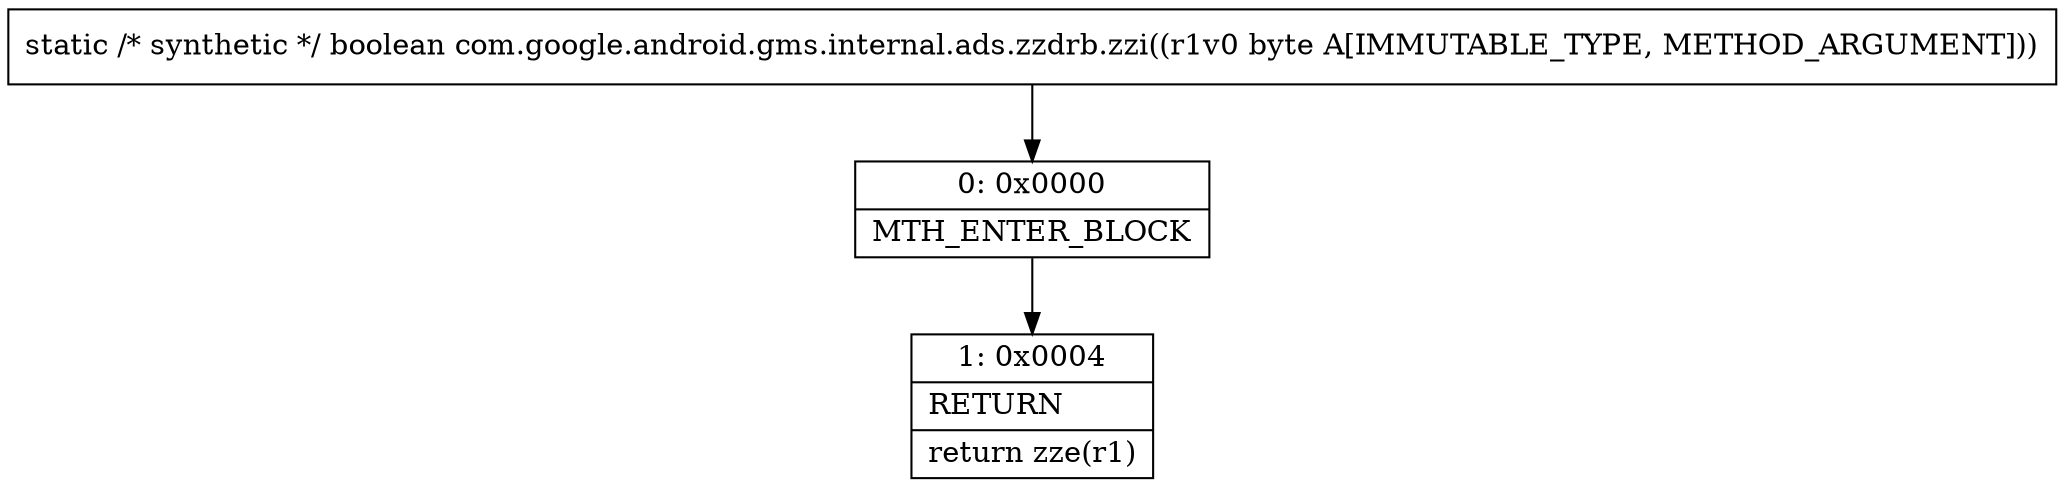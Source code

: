 digraph "CFG forcom.google.android.gms.internal.ads.zzdrb.zzi(B)Z" {
Node_0 [shape=record,label="{0\:\ 0x0000|MTH_ENTER_BLOCK\l}"];
Node_1 [shape=record,label="{1\:\ 0x0004|RETURN\l|return zze(r1)\l}"];
MethodNode[shape=record,label="{static \/* synthetic *\/ boolean com.google.android.gms.internal.ads.zzdrb.zzi((r1v0 byte A[IMMUTABLE_TYPE, METHOD_ARGUMENT])) }"];
MethodNode -> Node_0;
Node_0 -> Node_1;
}

